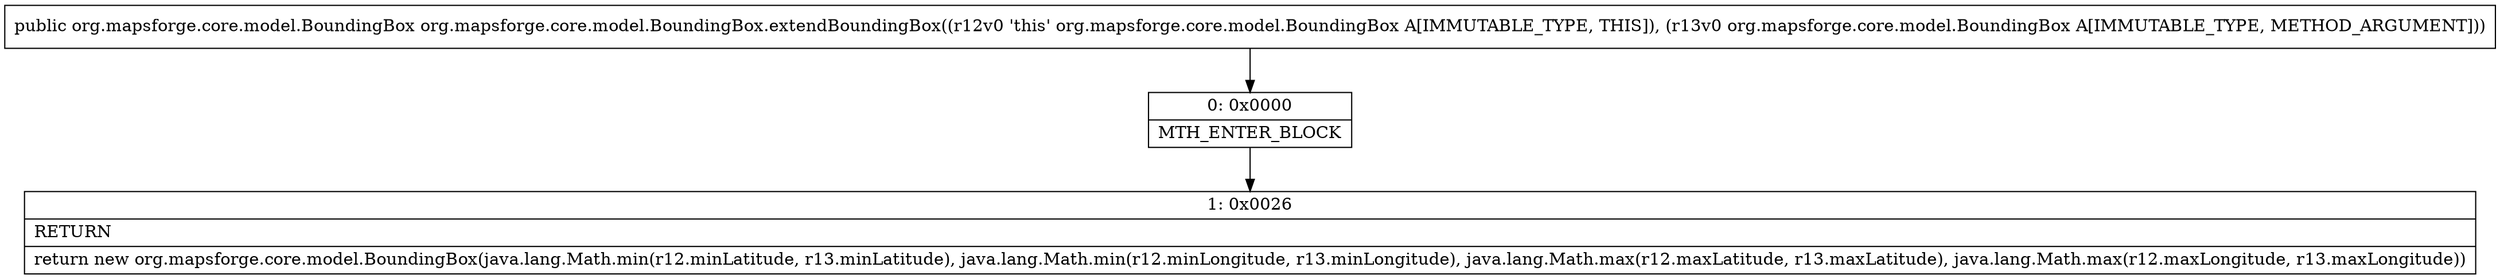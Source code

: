 digraph "CFG fororg.mapsforge.core.model.BoundingBox.extendBoundingBox(Lorg\/mapsforge\/core\/model\/BoundingBox;)Lorg\/mapsforge\/core\/model\/BoundingBox;" {
Node_0 [shape=record,label="{0\:\ 0x0000|MTH_ENTER_BLOCK\l}"];
Node_1 [shape=record,label="{1\:\ 0x0026|RETURN\l|return new org.mapsforge.core.model.BoundingBox(java.lang.Math.min(r12.minLatitude, r13.minLatitude), java.lang.Math.min(r12.minLongitude, r13.minLongitude), java.lang.Math.max(r12.maxLatitude, r13.maxLatitude), java.lang.Math.max(r12.maxLongitude, r13.maxLongitude))\l}"];
MethodNode[shape=record,label="{public org.mapsforge.core.model.BoundingBox org.mapsforge.core.model.BoundingBox.extendBoundingBox((r12v0 'this' org.mapsforge.core.model.BoundingBox A[IMMUTABLE_TYPE, THIS]), (r13v0 org.mapsforge.core.model.BoundingBox A[IMMUTABLE_TYPE, METHOD_ARGUMENT])) }"];
MethodNode -> Node_0;
Node_0 -> Node_1;
}

